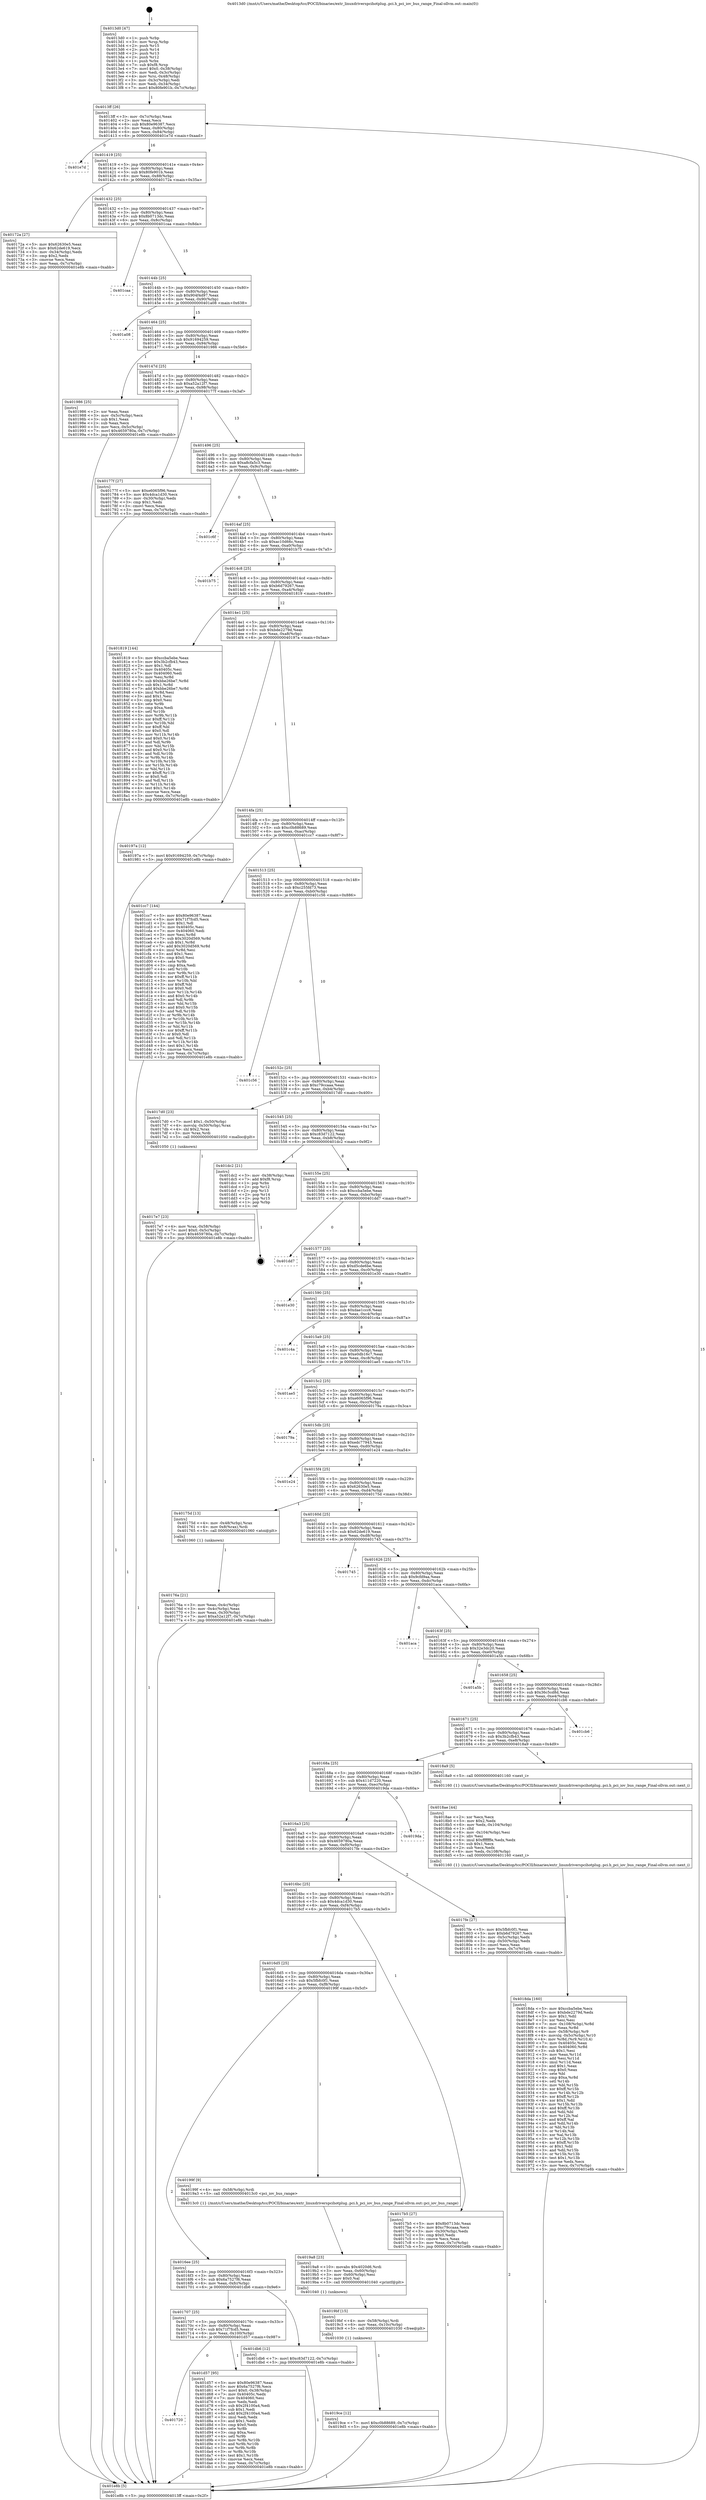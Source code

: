 digraph "0x4013d0" {
  label = "0x4013d0 (/mnt/c/Users/mathe/Desktop/tcc/POCII/binaries/extr_linuxdriverspcihotplug..pci.h_pci_iov_bus_range_Final-ollvm.out::main(0))"
  labelloc = "t"
  node[shape=record]

  Entry [label="",width=0.3,height=0.3,shape=circle,fillcolor=black,style=filled]
  "0x4013ff" [label="{
     0x4013ff [26]\l
     | [instrs]\l
     &nbsp;&nbsp;0x4013ff \<+3\>: mov -0x7c(%rbp),%eax\l
     &nbsp;&nbsp;0x401402 \<+2\>: mov %eax,%ecx\l
     &nbsp;&nbsp;0x401404 \<+6\>: sub $0x80e96387,%ecx\l
     &nbsp;&nbsp;0x40140a \<+3\>: mov %eax,-0x80(%rbp)\l
     &nbsp;&nbsp;0x40140d \<+6\>: mov %ecx,-0x84(%rbp)\l
     &nbsp;&nbsp;0x401413 \<+6\>: je 0000000000401e7d \<main+0xaad\>\l
  }"]
  "0x401e7d" [label="{
     0x401e7d\l
  }", style=dashed]
  "0x401419" [label="{
     0x401419 [25]\l
     | [instrs]\l
     &nbsp;&nbsp;0x401419 \<+5\>: jmp 000000000040141e \<main+0x4e\>\l
     &nbsp;&nbsp;0x40141e \<+3\>: mov -0x80(%rbp),%eax\l
     &nbsp;&nbsp;0x401421 \<+5\>: sub $0x80fe901b,%eax\l
     &nbsp;&nbsp;0x401426 \<+6\>: mov %eax,-0x88(%rbp)\l
     &nbsp;&nbsp;0x40142c \<+6\>: je 000000000040172a \<main+0x35a\>\l
  }"]
  Exit [label="",width=0.3,height=0.3,shape=circle,fillcolor=black,style=filled,peripheries=2]
  "0x40172a" [label="{
     0x40172a [27]\l
     | [instrs]\l
     &nbsp;&nbsp;0x40172a \<+5\>: mov $0x62630e5,%eax\l
     &nbsp;&nbsp;0x40172f \<+5\>: mov $0x62de619,%ecx\l
     &nbsp;&nbsp;0x401734 \<+3\>: mov -0x34(%rbp),%edx\l
     &nbsp;&nbsp;0x401737 \<+3\>: cmp $0x2,%edx\l
     &nbsp;&nbsp;0x40173a \<+3\>: cmovne %ecx,%eax\l
     &nbsp;&nbsp;0x40173d \<+3\>: mov %eax,-0x7c(%rbp)\l
     &nbsp;&nbsp;0x401740 \<+5\>: jmp 0000000000401e8b \<main+0xabb\>\l
  }"]
  "0x401432" [label="{
     0x401432 [25]\l
     | [instrs]\l
     &nbsp;&nbsp;0x401432 \<+5\>: jmp 0000000000401437 \<main+0x67\>\l
     &nbsp;&nbsp;0x401437 \<+3\>: mov -0x80(%rbp),%eax\l
     &nbsp;&nbsp;0x40143a \<+5\>: sub $0x8b0713dc,%eax\l
     &nbsp;&nbsp;0x40143f \<+6\>: mov %eax,-0x8c(%rbp)\l
     &nbsp;&nbsp;0x401445 \<+6\>: je 0000000000401caa \<main+0x8da\>\l
  }"]
  "0x401e8b" [label="{
     0x401e8b [5]\l
     | [instrs]\l
     &nbsp;&nbsp;0x401e8b \<+5\>: jmp 00000000004013ff \<main+0x2f\>\l
  }"]
  "0x4013d0" [label="{
     0x4013d0 [47]\l
     | [instrs]\l
     &nbsp;&nbsp;0x4013d0 \<+1\>: push %rbp\l
     &nbsp;&nbsp;0x4013d1 \<+3\>: mov %rsp,%rbp\l
     &nbsp;&nbsp;0x4013d4 \<+2\>: push %r15\l
     &nbsp;&nbsp;0x4013d6 \<+2\>: push %r14\l
     &nbsp;&nbsp;0x4013d8 \<+2\>: push %r13\l
     &nbsp;&nbsp;0x4013da \<+2\>: push %r12\l
     &nbsp;&nbsp;0x4013dc \<+1\>: push %rbx\l
     &nbsp;&nbsp;0x4013dd \<+7\>: sub $0xf8,%rsp\l
     &nbsp;&nbsp;0x4013e4 \<+7\>: movl $0x0,-0x38(%rbp)\l
     &nbsp;&nbsp;0x4013eb \<+3\>: mov %edi,-0x3c(%rbp)\l
     &nbsp;&nbsp;0x4013ee \<+4\>: mov %rsi,-0x48(%rbp)\l
     &nbsp;&nbsp;0x4013f2 \<+3\>: mov -0x3c(%rbp),%edi\l
     &nbsp;&nbsp;0x4013f5 \<+3\>: mov %edi,-0x34(%rbp)\l
     &nbsp;&nbsp;0x4013f8 \<+7\>: movl $0x80fe901b,-0x7c(%rbp)\l
  }"]
  "0x401720" [label="{
     0x401720\l
  }", style=dashed]
  "0x401caa" [label="{
     0x401caa\l
  }", style=dashed]
  "0x40144b" [label="{
     0x40144b [25]\l
     | [instrs]\l
     &nbsp;&nbsp;0x40144b \<+5\>: jmp 0000000000401450 \<main+0x80\>\l
     &nbsp;&nbsp;0x401450 \<+3\>: mov -0x80(%rbp),%eax\l
     &nbsp;&nbsp;0x401453 \<+5\>: sub $0x904f4d97,%eax\l
     &nbsp;&nbsp;0x401458 \<+6\>: mov %eax,-0x90(%rbp)\l
     &nbsp;&nbsp;0x40145e \<+6\>: je 0000000000401a08 \<main+0x638\>\l
  }"]
  "0x401d57" [label="{
     0x401d57 [95]\l
     | [instrs]\l
     &nbsp;&nbsp;0x401d57 \<+5\>: mov $0x80e96387,%eax\l
     &nbsp;&nbsp;0x401d5c \<+5\>: mov $0x6a7527f6,%ecx\l
     &nbsp;&nbsp;0x401d61 \<+7\>: movl $0x0,-0x38(%rbp)\l
     &nbsp;&nbsp;0x401d68 \<+7\>: mov 0x40405c,%edx\l
     &nbsp;&nbsp;0x401d6f \<+7\>: mov 0x404060,%esi\l
     &nbsp;&nbsp;0x401d76 \<+2\>: mov %edx,%edi\l
     &nbsp;&nbsp;0x401d78 \<+6\>: sub $0x2f4100a4,%edi\l
     &nbsp;&nbsp;0x401d7e \<+3\>: sub $0x1,%edi\l
     &nbsp;&nbsp;0x401d81 \<+6\>: add $0x2f4100a4,%edi\l
     &nbsp;&nbsp;0x401d87 \<+3\>: imul %edi,%edx\l
     &nbsp;&nbsp;0x401d8a \<+3\>: and $0x1,%edx\l
     &nbsp;&nbsp;0x401d8d \<+3\>: cmp $0x0,%edx\l
     &nbsp;&nbsp;0x401d90 \<+4\>: sete %r8b\l
     &nbsp;&nbsp;0x401d94 \<+3\>: cmp $0xa,%esi\l
     &nbsp;&nbsp;0x401d97 \<+4\>: setl %r9b\l
     &nbsp;&nbsp;0x401d9b \<+3\>: mov %r8b,%r10b\l
     &nbsp;&nbsp;0x401d9e \<+3\>: and %r9b,%r10b\l
     &nbsp;&nbsp;0x401da1 \<+3\>: xor %r9b,%r8b\l
     &nbsp;&nbsp;0x401da4 \<+3\>: or %r8b,%r10b\l
     &nbsp;&nbsp;0x401da7 \<+4\>: test $0x1,%r10b\l
     &nbsp;&nbsp;0x401dab \<+3\>: cmovne %ecx,%eax\l
     &nbsp;&nbsp;0x401dae \<+3\>: mov %eax,-0x7c(%rbp)\l
     &nbsp;&nbsp;0x401db1 \<+5\>: jmp 0000000000401e8b \<main+0xabb\>\l
  }"]
  "0x401a08" [label="{
     0x401a08\l
  }", style=dashed]
  "0x401464" [label="{
     0x401464 [25]\l
     | [instrs]\l
     &nbsp;&nbsp;0x401464 \<+5\>: jmp 0000000000401469 \<main+0x99\>\l
     &nbsp;&nbsp;0x401469 \<+3\>: mov -0x80(%rbp),%eax\l
     &nbsp;&nbsp;0x40146c \<+5\>: sub $0x91694259,%eax\l
     &nbsp;&nbsp;0x401471 \<+6\>: mov %eax,-0x94(%rbp)\l
     &nbsp;&nbsp;0x401477 \<+6\>: je 0000000000401986 \<main+0x5b6\>\l
  }"]
  "0x401707" [label="{
     0x401707 [25]\l
     | [instrs]\l
     &nbsp;&nbsp;0x401707 \<+5\>: jmp 000000000040170c \<main+0x33c\>\l
     &nbsp;&nbsp;0x40170c \<+3\>: mov -0x80(%rbp),%eax\l
     &nbsp;&nbsp;0x40170f \<+5\>: sub $0x71f7fcd5,%eax\l
     &nbsp;&nbsp;0x401714 \<+6\>: mov %eax,-0x100(%rbp)\l
     &nbsp;&nbsp;0x40171a \<+6\>: je 0000000000401d57 \<main+0x987\>\l
  }"]
  "0x401986" [label="{
     0x401986 [25]\l
     | [instrs]\l
     &nbsp;&nbsp;0x401986 \<+2\>: xor %eax,%eax\l
     &nbsp;&nbsp;0x401988 \<+3\>: mov -0x5c(%rbp),%ecx\l
     &nbsp;&nbsp;0x40198b \<+3\>: sub $0x1,%eax\l
     &nbsp;&nbsp;0x40198e \<+2\>: sub %eax,%ecx\l
     &nbsp;&nbsp;0x401990 \<+3\>: mov %ecx,-0x5c(%rbp)\l
     &nbsp;&nbsp;0x401993 \<+7\>: movl $0x4659780a,-0x7c(%rbp)\l
     &nbsp;&nbsp;0x40199a \<+5\>: jmp 0000000000401e8b \<main+0xabb\>\l
  }"]
  "0x40147d" [label="{
     0x40147d [25]\l
     | [instrs]\l
     &nbsp;&nbsp;0x40147d \<+5\>: jmp 0000000000401482 \<main+0xb2\>\l
     &nbsp;&nbsp;0x401482 \<+3\>: mov -0x80(%rbp),%eax\l
     &nbsp;&nbsp;0x401485 \<+5\>: sub $0xa52a12f7,%eax\l
     &nbsp;&nbsp;0x40148a \<+6\>: mov %eax,-0x98(%rbp)\l
     &nbsp;&nbsp;0x401490 \<+6\>: je 000000000040177f \<main+0x3af\>\l
  }"]
  "0x401db6" [label="{
     0x401db6 [12]\l
     | [instrs]\l
     &nbsp;&nbsp;0x401db6 \<+7\>: movl $0xc83d7122,-0x7c(%rbp)\l
     &nbsp;&nbsp;0x401dbd \<+5\>: jmp 0000000000401e8b \<main+0xabb\>\l
  }"]
  "0x40177f" [label="{
     0x40177f [27]\l
     | [instrs]\l
     &nbsp;&nbsp;0x40177f \<+5\>: mov $0xe6065f96,%eax\l
     &nbsp;&nbsp;0x401784 \<+5\>: mov $0x4dca1d30,%ecx\l
     &nbsp;&nbsp;0x401789 \<+3\>: mov -0x30(%rbp),%edx\l
     &nbsp;&nbsp;0x40178c \<+3\>: cmp $0x1,%edx\l
     &nbsp;&nbsp;0x40178f \<+3\>: cmovl %ecx,%eax\l
     &nbsp;&nbsp;0x401792 \<+3\>: mov %eax,-0x7c(%rbp)\l
     &nbsp;&nbsp;0x401795 \<+5\>: jmp 0000000000401e8b \<main+0xabb\>\l
  }"]
  "0x401496" [label="{
     0x401496 [25]\l
     | [instrs]\l
     &nbsp;&nbsp;0x401496 \<+5\>: jmp 000000000040149b \<main+0xcb\>\l
     &nbsp;&nbsp;0x40149b \<+3\>: mov -0x80(%rbp),%eax\l
     &nbsp;&nbsp;0x40149e \<+5\>: sub $0xa8cfa5c3,%eax\l
     &nbsp;&nbsp;0x4014a3 \<+6\>: mov %eax,-0x9c(%rbp)\l
     &nbsp;&nbsp;0x4014a9 \<+6\>: je 0000000000401c6f \<main+0x89f\>\l
  }"]
  "0x4019ce" [label="{
     0x4019ce [12]\l
     | [instrs]\l
     &nbsp;&nbsp;0x4019ce \<+7\>: movl $0xc0b88689,-0x7c(%rbp)\l
     &nbsp;&nbsp;0x4019d5 \<+5\>: jmp 0000000000401e8b \<main+0xabb\>\l
  }"]
  "0x401c6f" [label="{
     0x401c6f\l
  }", style=dashed]
  "0x4014af" [label="{
     0x4014af [25]\l
     | [instrs]\l
     &nbsp;&nbsp;0x4014af \<+5\>: jmp 00000000004014b4 \<main+0xe4\>\l
     &nbsp;&nbsp;0x4014b4 \<+3\>: mov -0x80(%rbp),%eax\l
     &nbsp;&nbsp;0x4014b7 \<+5\>: sub $0xac10d66c,%eax\l
     &nbsp;&nbsp;0x4014bc \<+6\>: mov %eax,-0xa0(%rbp)\l
     &nbsp;&nbsp;0x4014c2 \<+6\>: je 0000000000401b75 \<main+0x7a5\>\l
  }"]
  "0x4019bf" [label="{
     0x4019bf [15]\l
     | [instrs]\l
     &nbsp;&nbsp;0x4019bf \<+4\>: mov -0x58(%rbp),%rdi\l
     &nbsp;&nbsp;0x4019c3 \<+6\>: mov %eax,-0x10c(%rbp)\l
     &nbsp;&nbsp;0x4019c9 \<+5\>: call 0000000000401030 \<free@plt\>\l
     | [calls]\l
     &nbsp;&nbsp;0x401030 \{1\} (unknown)\l
  }"]
  "0x401b75" [label="{
     0x401b75\l
  }", style=dashed]
  "0x4014c8" [label="{
     0x4014c8 [25]\l
     | [instrs]\l
     &nbsp;&nbsp;0x4014c8 \<+5\>: jmp 00000000004014cd \<main+0xfd\>\l
     &nbsp;&nbsp;0x4014cd \<+3\>: mov -0x80(%rbp),%eax\l
     &nbsp;&nbsp;0x4014d0 \<+5\>: sub $0xb6d79267,%eax\l
     &nbsp;&nbsp;0x4014d5 \<+6\>: mov %eax,-0xa4(%rbp)\l
     &nbsp;&nbsp;0x4014db \<+6\>: je 0000000000401819 \<main+0x449\>\l
  }"]
  "0x4019a8" [label="{
     0x4019a8 [23]\l
     | [instrs]\l
     &nbsp;&nbsp;0x4019a8 \<+10\>: movabs $0x4020d6,%rdi\l
     &nbsp;&nbsp;0x4019b2 \<+3\>: mov %eax,-0x60(%rbp)\l
     &nbsp;&nbsp;0x4019b5 \<+3\>: mov -0x60(%rbp),%esi\l
     &nbsp;&nbsp;0x4019b8 \<+2\>: mov $0x0,%al\l
     &nbsp;&nbsp;0x4019ba \<+5\>: call 0000000000401040 \<printf@plt\>\l
     | [calls]\l
     &nbsp;&nbsp;0x401040 \{1\} (unknown)\l
  }"]
  "0x401819" [label="{
     0x401819 [144]\l
     | [instrs]\l
     &nbsp;&nbsp;0x401819 \<+5\>: mov $0xccba5ebe,%eax\l
     &nbsp;&nbsp;0x40181e \<+5\>: mov $0x3b2cfb43,%ecx\l
     &nbsp;&nbsp;0x401823 \<+2\>: mov $0x1,%dl\l
     &nbsp;&nbsp;0x401825 \<+7\>: mov 0x40405c,%esi\l
     &nbsp;&nbsp;0x40182c \<+7\>: mov 0x404060,%edi\l
     &nbsp;&nbsp;0x401833 \<+3\>: mov %esi,%r8d\l
     &nbsp;&nbsp;0x401836 \<+7\>: sub $0xbbe26be7,%r8d\l
     &nbsp;&nbsp;0x40183d \<+4\>: sub $0x1,%r8d\l
     &nbsp;&nbsp;0x401841 \<+7\>: add $0xbbe26be7,%r8d\l
     &nbsp;&nbsp;0x401848 \<+4\>: imul %r8d,%esi\l
     &nbsp;&nbsp;0x40184c \<+3\>: and $0x1,%esi\l
     &nbsp;&nbsp;0x40184f \<+3\>: cmp $0x0,%esi\l
     &nbsp;&nbsp;0x401852 \<+4\>: sete %r9b\l
     &nbsp;&nbsp;0x401856 \<+3\>: cmp $0xa,%edi\l
     &nbsp;&nbsp;0x401859 \<+4\>: setl %r10b\l
     &nbsp;&nbsp;0x40185d \<+3\>: mov %r9b,%r11b\l
     &nbsp;&nbsp;0x401860 \<+4\>: xor $0xff,%r11b\l
     &nbsp;&nbsp;0x401864 \<+3\>: mov %r10b,%bl\l
     &nbsp;&nbsp;0x401867 \<+3\>: xor $0xff,%bl\l
     &nbsp;&nbsp;0x40186a \<+3\>: xor $0x0,%dl\l
     &nbsp;&nbsp;0x40186d \<+3\>: mov %r11b,%r14b\l
     &nbsp;&nbsp;0x401870 \<+4\>: and $0x0,%r14b\l
     &nbsp;&nbsp;0x401874 \<+3\>: and %dl,%r9b\l
     &nbsp;&nbsp;0x401877 \<+3\>: mov %bl,%r15b\l
     &nbsp;&nbsp;0x40187a \<+4\>: and $0x0,%r15b\l
     &nbsp;&nbsp;0x40187e \<+3\>: and %dl,%r10b\l
     &nbsp;&nbsp;0x401881 \<+3\>: or %r9b,%r14b\l
     &nbsp;&nbsp;0x401884 \<+3\>: or %r10b,%r15b\l
     &nbsp;&nbsp;0x401887 \<+3\>: xor %r15b,%r14b\l
     &nbsp;&nbsp;0x40188a \<+3\>: or %bl,%r11b\l
     &nbsp;&nbsp;0x40188d \<+4\>: xor $0xff,%r11b\l
     &nbsp;&nbsp;0x401891 \<+3\>: or $0x0,%dl\l
     &nbsp;&nbsp;0x401894 \<+3\>: and %dl,%r11b\l
     &nbsp;&nbsp;0x401897 \<+3\>: or %r11b,%r14b\l
     &nbsp;&nbsp;0x40189a \<+4\>: test $0x1,%r14b\l
     &nbsp;&nbsp;0x40189e \<+3\>: cmovne %ecx,%eax\l
     &nbsp;&nbsp;0x4018a1 \<+3\>: mov %eax,-0x7c(%rbp)\l
     &nbsp;&nbsp;0x4018a4 \<+5\>: jmp 0000000000401e8b \<main+0xabb\>\l
  }"]
  "0x4014e1" [label="{
     0x4014e1 [25]\l
     | [instrs]\l
     &nbsp;&nbsp;0x4014e1 \<+5\>: jmp 00000000004014e6 \<main+0x116\>\l
     &nbsp;&nbsp;0x4014e6 \<+3\>: mov -0x80(%rbp),%eax\l
     &nbsp;&nbsp;0x4014e9 \<+5\>: sub $0xbde2279d,%eax\l
     &nbsp;&nbsp;0x4014ee \<+6\>: mov %eax,-0xa8(%rbp)\l
     &nbsp;&nbsp;0x4014f4 \<+6\>: je 000000000040197a \<main+0x5aa\>\l
  }"]
  "0x4016ee" [label="{
     0x4016ee [25]\l
     | [instrs]\l
     &nbsp;&nbsp;0x4016ee \<+5\>: jmp 00000000004016f3 \<main+0x323\>\l
     &nbsp;&nbsp;0x4016f3 \<+3\>: mov -0x80(%rbp),%eax\l
     &nbsp;&nbsp;0x4016f6 \<+5\>: sub $0x6a7527f6,%eax\l
     &nbsp;&nbsp;0x4016fb \<+6\>: mov %eax,-0xfc(%rbp)\l
     &nbsp;&nbsp;0x401701 \<+6\>: je 0000000000401db6 \<main+0x9e6\>\l
  }"]
  "0x40197a" [label="{
     0x40197a [12]\l
     | [instrs]\l
     &nbsp;&nbsp;0x40197a \<+7\>: movl $0x91694259,-0x7c(%rbp)\l
     &nbsp;&nbsp;0x401981 \<+5\>: jmp 0000000000401e8b \<main+0xabb\>\l
  }"]
  "0x4014fa" [label="{
     0x4014fa [25]\l
     | [instrs]\l
     &nbsp;&nbsp;0x4014fa \<+5\>: jmp 00000000004014ff \<main+0x12f\>\l
     &nbsp;&nbsp;0x4014ff \<+3\>: mov -0x80(%rbp),%eax\l
     &nbsp;&nbsp;0x401502 \<+5\>: sub $0xc0b88689,%eax\l
     &nbsp;&nbsp;0x401507 \<+6\>: mov %eax,-0xac(%rbp)\l
     &nbsp;&nbsp;0x40150d \<+6\>: je 0000000000401cc7 \<main+0x8f7\>\l
  }"]
  "0x40199f" [label="{
     0x40199f [9]\l
     | [instrs]\l
     &nbsp;&nbsp;0x40199f \<+4\>: mov -0x58(%rbp),%rdi\l
     &nbsp;&nbsp;0x4019a3 \<+5\>: call 00000000004013c0 \<pci_iov_bus_range\>\l
     | [calls]\l
     &nbsp;&nbsp;0x4013c0 \{1\} (/mnt/c/Users/mathe/Desktop/tcc/POCII/binaries/extr_linuxdriverspcihotplug..pci.h_pci_iov_bus_range_Final-ollvm.out::pci_iov_bus_range)\l
  }"]
  "0x401cc7" [label="{
     0x401cc7 [144]\l
     | [instrs]\l
     &nbsp;&nbsp;0x401cc7 \<+5\>: mov $0x80e96387,%eax\l
     &nbsp;&nbsp;0x401ccc \<+5\>: mov $0x71f7fcd5,%ecx\l
     &nbsp;&nbsp;0x401cd1 \<+2\>: mov $0x1,%dl\l
     &nbsp;&nbsp;0x401cd3 \<+7\>: mov 0x40405c,%esi\l
     &nbsp;&nbsp;0x401cda \<+7\>: mov 0x404060,%edi\l
     &nbsp;&nbsp;0x401ce1 \<+3\>: mov %esi,%r8d\l
     &nbsp;&nbsp;0x401ce4 \<+7\>: sub $0x3020d569,%r8d\l
     &nbsp;&nbsp;0x401ceb \<+4\>: sub $0x1,%r8d\l
     &nbsp;&nbsp;0x401cef \<+7\>: add $0x3020d569,%r8d\l
     &nbsp;&nbsp;0x401cf6 \<+4\>: imul %r8d,%esi\l
     &nbsp;&nbsp;0x401cfa \<+3\>: and $0x1,%esi\l
     &nbsp;&nbsp;0x401cfd \<+3\>: cmp $0x0,%esi\l
     &nbsp;&nbsp;0x401d00 \<+4\>: sete %r9b\l
     &nbsp;&nbsp;0x401d04 \<+3\>: cmp $0xa,%edi\l
     &nbsp;&nbsp;0x401d07 \<+4\>: setl %r10b\l
     &nbsp;&nbsp;0x401d0b \<+3\>: mov %r9b,%r11b\l
     &nbsp;&nbsp;0x401d0e \<+4\>: xor $0xff,%r11b\l
     &nbsp;&nbsp;0x401d12 \<+3\>: mov %r10b,%bl\l
     &nbsp;&nbsp;0x401d15 \<+3\>: xor $0xff,%bl\l
     &nbsp;&nbsp;0x401d18 \<+3\>: xor $0x0,%dl\l
     &nbsp;&nbsp;0x401d1b \<+3\>: mov %r11b,%r14b\l
     &nbsp;&nbsp;0x401d1e \<+4\>: and $0x0,%r14b\l
     &nbsp;&nbsp;0x401d22 \<+3\>: and %dl,%r9b\l
     &nbsp;&nbsp;0x401d25 \<+3\>: mov %bl,%r15b\l
     &nbsp;&nbsp;0x401d28 \<+4\>: and $0x0,%r15b\l
     &nbsp;&nbsp;0x401d2c \<+3\>: and %dl,%r10b\l
     &nbsp;&nbsp;0x401d2f \<+3\>: or %r9b,%r14b\l
     &nbsp;&nbsp;0x401d32 \<+3\>: or %r10b,%r15b\l
     &nbsp;&nbsp;0x401d35 \<+3\>: xor %r15b,%r14b\l
     &nbsp;&nbsp;0x401d38 \<+3\>: or %bl,%r11b\l
     &nbsp;&nbsp;0x401d3b \<+4\>: xor $0xff,%r11b\l
     &nbsp;&nbsp;0x401d3f \<+3\>: or $0x0,%dl\l
     &nbsp;&nbsp;0x401d42 \<+3\>: and %dl,%r11b\l
     &nbsp;&nbsp;0x401d45 \<+3\>: or %r11b,%r14b\l
     &nbsp;&nbsp;0x401d48 \<+4\>: test $0x1,%r14b\l
     &nbsp;&nbsp;0x401d4c \<+3\>: cmovne %ecx,%eax\l
     &nbsp;&nbsp;0x401d4f \<+3\>: mov %eax,-0x7c(%rbp)\l
     &nbsp;&nbsp;0x401d52 \<+5\>: jmp 0000000000401e8b \<main+0xabb\>\l
  }"]
  "0x401513" [label="{
     0x401513 [25]\l
     | [instrs]\l
     &nbsp;&nbsp;0x401513 \<+5\>: jmp 0000000000401518 \<main+0x148\>\l
     &nbsp;&nbsp;0x401518 \<+3\>: mov -0x80(%rbp),%eax\l
     &nbsp;&nbsp;0x40151b \<+5\>: sub $0xc255fd73,%eax\l
     &nbsp;&nbsp;0x401520 \<+6\>: mov %eax,-0xb0(%rbp)\l
     &nbsp;&nbsp;0x401526 \<+6\>: je 0000000000401c56 \<main+0x886\>\l
  }"]
  "0x4018da" [label="{
     0x4018da [160]\l
     | [instrs]\l
     &nbsp;&nbsp;0x4018da \<+5\>: mov $0xccba5ebe,%ecx\l
     &nbsp;&nbsp;0x4018df \<+5\>: mov $0xbde2279d,%edx\l
     &nbsp;&nbsp;0x4018e4 \<+3\>: mov $0x1,%dil\l
     &nbsp;&nbsp;0x4018e7 \<+2\>: xor %esi,%esi\l
     &nbsp;&nbsp;0x4018e9 \<+7\>: mov -0x108(%rbp),%r8d\l
     &nbsp;&nbsp;0x4018f0 \<+4\>: imul %eax,%r8d\l
     &nbsp;&nbsp;0x4018f4 \<+4\>: mov -0x58(%rbp),%r9\l
     &nbsp;&nbsp;0x4018f8 \<+4\>: movslq -0x5c(%rbp),%r10\l
     &nbsp;&nbsp;0x4018fc \<+4\>: mov %r8d,(%r9,%r10,4)\l
     &nbsp;&nbsp;0x401900 \<+7\>: mov 0x40405c,%eax\l
     &nbsp;&nbsp;0x401907 \<+8\>: mov 0x404060,%r8d\l
     &nbsp;&nbsp;0x40190f \<+3\>: sub $0x1,%esi\l
     &nbsp;&nbsp;0x401912 \<+3\>: mov %eax,%r11d\l
     &nbsp;&nbsp;0x401915 \<+3\>: add %esi,%r11d\l
     &nbsp;&nbsp;0x401918 \<+4\>: imul %r11d,%eax\l
     &nbsp;&nbsp;0x40191c \<+3\>: and $0x1,%eax\l
     &nbsp;&nbsp;0x40191f \<+3\>: cmp $0x0,%eax\l
     &nbsp;&nbsp;0x401922 \<+3\>: sete %bl\l
     &nbsp;&nbsp;0x401925 \<+4\>: cmp $0xa,%r8d\l
     &nbsp;&nbsp;0x401929 \<+4\>: setl %r14b\l
     &nbsp;&nbsp;0x40192d \<+3\>: mov %bl,%r15b\l
     &nbsp;&nbsp;0x401930 \<+4\>: xor $0xff,%r15b\l
     &nbsp;&nbsp;0x401934 \<+3\>: mov %r14b,%r12b\l
     &nbsp;&nbsp;0x401937 \<+4\>: xor $0xff,%r12b\l
     &nbsp;&nbsp;0x40193b \<+4\>: xor $0x1,%dil\l
     &nbsp;&nbsp;0x40193f \<+3\>: mov %r15b,%r13b\l
     &nbsp;&nbsp;0x401942 \<+4\>: and $0xff,%r13b\l
     &nbsp;&nbsp;0x401946 \<+3\>: and %dil,%bl\l
     &nbsp;&nbsp;0x401949 \<+3\>: mov %r12b,%al\l
     &nbsp;&nbsp;0x40194c \<+2\>: and $0xff,%al\l
     &nbsp;&nbsp;0x40194e \<+3\>: and %dil,%r14b\l
     &nbsp;&nbsp;0x401951 \<+3\>: or %bl,%r13b\l
     &nbsp;&nbsp;0x401954 \<+3\>: or %r14b,%al\l
     &nbsp;&nbsp;0x401957 \<+3\>: xor %al,%r13b\l
     &nbsp;&nbsp;0x40195a \<+3\>: or %r12b,%r15b\l
     &nbsp;&nbsp;0x40195d \<+4\>: xor $0xff,%r15b\l
     &nbsp;&nbsp;0x401961 \<+4\>: or $0x1,%dil\l
     &nbsp;&nbsp;0x401965 \<+3\>: and %dil,%r15b\l
     &nbsp;&nbsp;0x401968 \<+3\>: or %r15b,%r13b\l
     &nbsp;&nbsp;0x40196b \<+4\>: test $0x1,%r13b\l
     &nbsp;&nbsp;0x40196f \<+3\>: cmovne %edx,%ecx\l
     &nbsp;&nbsp;0x401972 \<+3\>: mov %ecx,-0x7c(%rbp)\l
     &nbsp;&nbsp;0x401975 \<+5\>: jmp 0000000000401e8b \<main+0xabb\>\l
  }"]
  "0x401c56" [label="{
     0x401c56\l
  }", style=dashed]
  "0x40152c" [label="{
     0x40152c [25]\l
     | [instrs]\l
     &nbsp;&nbsp;0x40152c \<+5\>: jmp 0000000000401531 \<main+0x161\>\l
     &nbsp;&nbsp;0x401531 \<+3\>: mov -0x80(%rbp),%eax\l
     &nbsp;&nbsp;0x401534 \<+5\>: sub $0xc79ccaaa,%eax\l
     &nbsp;&nbsp;0x401539 \<+6\>: mov %eax,-0xb4(%rbp)\l
     &nbsp;&nbsp;0x40153f \<+6\>: je 00000000004017d0 \<main+0x400\>\l
  }"]
  "0x4018ae" [label="{
     0x4018ae [44]\l
     | [instrs]\l
     &nbsp;&nbsp;0x4018ae \<+2\>: xor %ecx,%ecx\l
     &nbsp;&nbsp;0x4018b0 \<+5\>: mov $0x2,%edx\l
     &nbsp;&nbsp;0x4018b5 \<+6\>: mov %edx,-0x104(%rbp)\l
     &nbsp;&nbsp;0x4018bb \<+1\>: cltd\l
     &nbsp;&nbsp;0x4018bc \<+6\>: mov -0x104(%rbp),%esi\l
     &nbsp;&nbsp;0x4018c2 \<+2\>: idiv %esi\l
     &nbsp;&nbsp;0x4018c4 \<+6\>: imul $0xfffffffe,%edx,%edx\l
     &nbsp;&nbsp;0x4018ca \<+3\>: sub $0x1,%ecx\l
     &nbsp;&nbsp;0x4018cd \<+2\>: sub %ecx,%edx\l
     &nbsp;&nbsp;0x4018cf \<+6\>: mov %edx,-0x108(%rbp)\l
     &nbsp;&nbsp;0x4018d5 \<+5\>: call 0000000000401160 \<next_i\>\l
     | [calls]\l
     &nbsp;&nbsp;0x401160 \{1\} (/mnt/c/Users/mathe/Desktop/tcc/POCII/binaries/extr_linuxdriverspcihotplug..pci.h_pci_iov_bus_range_Final-ollvm.out::next_i)\l
  }"]
  "0x4017d0" [label="{
     0x4017d0 [23]\l
     | [instrs]\l
     &nbsp;&nbsp;0x4017d0 \<+7\>: movl $0x1,-0x50(%rbp)\l
     &nbsp;&nbsp;0x4017d7 \<+4\>: movslq -0x50(%rbp),%rax\l
     &nbsp;&nbsp;0x4017db \<+4\>: shl $0x2,%rax\l
     &nbsp;&nbsp;0x4017df \<+3\>: mov %rax,%rdi\l
     &nbsp;&nbsp;0x4017e2 \<+5\>: call 0000000000401050 \<malloc@plt\>\l
     | [calls]\l
     &nbsp;&nbsp;0x401050 \{1\} (unknown)\l
  }"]
  "0x401545" [label="{
     0x401545 [25]\l
     | [instrs]\l
     &nbsp;&nbsp;0x401545 \<+5\>: jmp 000000000040154a \<main+0x17a\>\l
     &nbsp;&nbsp;0x40154a \<+3\>: mov -0x80(%rbp),%eax\l
     &nbsp;&nbsp;0x40154d \<+5\>: sub $0xc83d7122,%eax\l
     &nbsp;&nbsp;0x401552 \<+6\>: mov %eax,-0xb8(%rbp)\l
     &nbsp;&nbsp;0x401558 \<+6\>: je 0000000000401dc2 \<main+0x9f2\>\l
  }"]
  "0x4017e7" [label="{
     0x4017e7 [23]\l
     | [instrs]\l
     &nbsp;&nbsp;0x4017e7 \<+4\>: mov %rax,-0x58(%rbp)\l
     &nbsp;&nbsp;0x4017eb \<+7\>: movl $0x0,-0x5c(%rbp)\l
     &nbsp;&nbsp;0x4017f2 \<+7\>: movl $0x4659780a,-0x7c(%rbp)\l
     &nbsp;&nbsp;0x4017f9 \<+5\>: jmp 0000000000401e8b \<main+0xabb\>\l
  }"]
  "0x401dc2" [label="{
     0x401dc2 [21]\l
     | [instrs]\l
     &nbsp;&nbsp;0x401dc2 \<+3\>: mov -0x38(%rbp),%eax\l
     &nbsp;&nbsp;0x401dc5 \<+7\>: add $0xf8,%rsp\l
     &nbsp;&nbsp;0x401dcc \<+1\>: pop %rbx\l
     &nbsp;&nbsp;0x401dcd \<+2\>: pop %r12\l
     &nbsp;&nbsp;0x401dcf \<+2\>: pop %r13\l
     &nbsp;&nbsp;0x401dd1 \<+2\>: pop %r14\l
     &nbsp;&nbsp;0x401dd3 \<+2\>: pop %r15\l
     &nbsp;&nbsp;0x401dd5 \<+1\>: pop %rbp\l
     &nbsp;&nbsp;0x401dd6 \<+1\>: ret\l
  }"]
  "0x40155e" [label="{
     0x40155e [25]\l
     | [instrs]\l
     &nbsp;&nbsp;0x40155e \<+5\>: jmp 0000000000401563 \<main+0x193\>\l
     &nbsp;&nbsp;0x401563 \<+3\>: mov -0x80(%rbp),%eax\l
     &nbsp;&nbsp;0x401566 \<+5\>: sub $0xccba5ebe,%eax\l
     &nbsp;&nbsp;0x40156b \<+6\>: mov %eax,-0xbc(%rbp)\l
     &nbsp;&nbsp;0x401571 \<+6\>: je 0000000000401dd7 \<main+0xa07\>\l
  }"]
  "0x4016d5" [label="{
     0x4016d5 [25]\l
     | [instrs]\l
     &nbsp;&nbsp;0x4016d5 \<+5\>: jmp 00000000004016da \<main+0x30a\>\l
     &nbsp;&nbsp;0x4016da \<+3\>: mov -0x80(%rbp),%eax\l
     &nbsp;&nbsp;0x4016dd \<+5\>: sub $0x5fbfc0f1,%eax\l
     &nbsp;&nbsp;0x4016e2 \<+6\>: mov %eax,-0xf8(%rbp)\l
     &nbsp;&nbsp;0x4016e8 \<+6\>: je 000000000040199f \<main+0x5cf\>\l
  }"]
  "0x401dd7" [label="{
     0x401dd7\l
  }", style=dashed]
  "0x401577" [label="{
     0x401577 [25]\l
     | [instrs]\l
     &nbsp;&nbsp;0x401577 \<+5\>: jmp 000000000040157c \<main+0x1ac\>\l
     &nbsp;&nbsp;0x40157c \<+3\>: mov -0x80(%rbp),%eax\l
     &nbsp;&nbsp;0x40157f \<+5\>: sub $0xd5cde6be,%eax\l
     &nbsp;&nbsp;0x401584 \<+6\>: mov %eax,-0xc0(%rbp)\l
     &nbsp;&nbsp;0x40158a \<+6\>: je 0000000000401e30 \<main+0xa60\>\l
  }"]
  "0x4017b5" [label="{
     0x4017b5 [27]\l
     | [instrs]\l
     &nbsp;&nbsp;0x4017b5 \<+5\>: mov $0x8b0713dc,%eax\l
     &nbsp;&nbsp;0x4017ba \<+5\>: mov $0xc79ccaaa,%ecx\l
     &nbsp;&nbsp;0x4017bf \<+3\>: mov -0x30(%rbp),%edx\l
     &nbsp;&nbsp;0x4017c2 \<+3\>: cmp $0x0,%edx\l
     &nbsp;&nbsp;0x4017c5 \<+3\>: cmove %ecx,%eax\l
     &nbsp;&nbsp;0x4017c8 \<+3\>: mov %eax,-0x7c(%rbp)\l
     &nbsp;&nbsp;0x4017cb \<+5\>: jmp 0000000000401e8b \<main+0xabb\>\l
  }"]
  "0x401e30" [label="{
     0x401e30\l
  }", style=dashed]
  "0x401590" [label="{
     0x401590 [25]\l
     | [instrs]\l
     &nbsp;&nbsp;0x401590 \<+5\>: jmp 0000000000401595 \<main+0x1c5\>\l
     &nbsp;&nbsp;0x401595 \<+3\>: mov -0x80(%rbp),%eax\l
     &nbsp;&nbsp;0x401598 \<+5\>: sub $0xdae1ccc6,%eax\l
     &nbsp;&nbsp;0x40159d \<+6\>: mov %eax,-0xc4(%rbp)\l
     &nbsp;&nbsp;0x4015a3 \<+6\>: je 0000000000401c4a \<main+0x87a\>\l
  }"]
  "0x4016bc" [label="{
     0x4016bc [25]\l
     | [instrs]\l
     &nbsp;&nbsp;0x4016bc \<+5\>: jmp 00000000004016c1 \<main+0x2f1\>\l
     &nbsp;&nbsp;0x4016c1 \<+3\>: mov -0x80(%rbp),%eax\l
     &nbsp;&nbsp;0x4016c4 \<+5\>: sub $0x4dca1d30,%eax\l
     &nbsp;&nbsp;0x4016c9 \<+6\>: mov %eax,-0xf4(%rbp)\l
     &nbsp;&nbsp;0x4016cf \<+6\>: je 00000000004017b5 \<main+0x3e5\>\l
  }"]
  "0x401c4a" [label="{
     0x401c4a\l
  }", style=dashed]
  "0x4015a9" [label="{
     0x4015a9 [25]\l
     | [instrs]\l
     &nbsp;&nbsp;0x4015a9 \<+5\>: jmp 00000000004015ae \<main+0x1de\>\l
     &nbsp;&nbsp;0x4015ae \<+3\>: mov -0x80(%rbp),%eax\l
     &nbsp;&nbsp;0x4015b1 \<+5\>: sub $0xe0db16c7,%eax\l
     &nbsp;&nbsp;0x4015b6 \<+6\>: mov %eax,-0xc8(%rbp)\l
     &nbsp;&nbsp;0x4015bc \<+6\>: je 0000000000401ae5 \<main+0x715\>\l
  }"]
  "0x4017fe" [label="{
     0x4017fe [27]\l
     | [instrs]\l
     &nbsp;&nbsp;0x4017fe \<+5\>: mov $0x5fbfc0f1,%eax\l
     &nbsp;&nbsp;0x401803 \<+5\>: mov $0xb6d79267,%ecx\l
     &nbsp;&nbsp;0x401808 \<+3\>: mov -0x5c(%rbp),%edx\l
     &nbsp;&nbsp;0x40180b \<+3\>: cmp -0x50(%rbp),%edx\l
     &nbsp;&nbsp;0x40180e \<+3\>: cmovl %ecx,%eax\l
     &nbsp;&nbsp;0x401811 \<+3\>: mov %eax,-0x7c(%rbp)\l
     &nbsp;&nbsp;0x401814 \<+5\>: jmp 0000000000401e8b \<main+0xabb\>\l
  }"]
  "0x401ae5" [label="{
     0x401ae5\l
  }", style=dashed]
  "0x4015c2" [label="{
     0x4015c2 [25]\l
     | [instrs]\l
     &nbsp;&nbsp;0x4015c2 \<+5\>: jmp 00000000004015c7 \<main+0x1f7\>\l
     &nbsp;&nbsp;0x4015c7 \<+3\>: mov -0x80(%rbp),%eax\l
     &nbsp;&nbsp;0x4015ca \<+5\>: sub $0xe6065f96,%eax\l
     &nbsp;&nbsp;0x4015cf \<+6\>: mov %eax,-0xcc(%rbp)\l
     &nbsp;&nbsp;0x4015d5 \<+6\>: je 000000000040179a \<main+0x3ca\>\l
  }"]
  "0x4016a3" [label="{
     0x4016a3 [25]\l
     | [instrs]\l
     &nbsp;&nbsp;0x4016a3 \<+5\>: jmp 00000000004016a8 \<main+0x2d8\>\l
     &nbsp;&nbsp;0x4016a8 \<+3\>: mov -0x80(%rbp),%eax\l
     &nbsp;&nbsp;0x4016ab \<+5\>: sub $0x4659780a,%eax\l
     &nbsp;&nbsp;0x4016b0 \<+6\>: mov %eax,-0xf0(%rbp)\l
     &nbsp;&nbsp;0x4016b6 \<+6\>: je 00000000004017fe \<main+0x42e\>\l
  }"]
  "0x40179a" [label="{
     0x40179a\l
  }", style=dashed]
  "0x4015db" [label="{
     0x4015db [25]\l
     | [instrs]\l
     &nbsp;&nbsp;0x4015db \<+5\>: jmp 00000000004015e0 \<main+0x210\>\l
     &nbsp;&nbsp;0x4015e0 \<+3\>: mov -0x80(%rbp),%eax\l
     &nbsp;&nbsp;0x4015e3 \<+5\>: sub $0xedc77943,%eax\l
     &nbsp;&nbsp;0x4015e8 \<+6\>: mov %eax,-0xd0(%rbp)\l
     &nbsp;&nbsp;0x4015ee \<+6\>: je 0000000000401e24 \<main+0xa54\>\l
  }"]
  "0x4019da" [label="{
     0x4019da\l
  }", style=dashed]
  "0x401e24" [label="{
     0x401e24\l
  }", style=dashed]
  "0x4015f4" [label="{
     0x4015f4 [25]\l
     | [instrs]\l
     &nbsp;&nbsp;0x4015f4 \<+5\>: jmp 00000000004015f9 \<main+0x229\>\l
     &nbsp;&nbsp;0x4015f9 \<+3\>: mov -0x80(%rbp),%eax\l
     &nbsp;&nbsp;0x4015fc \<+5\>: sub $0x62630e5,%eax\l
     &nbsp;&nbsp;0x401601 \<+6\>: mov %eax,-0xd4(%rbp)\l
     &nbsp;&nbsp;0x401607 \<+6\>: je 000000000040175d \<main+0x38d\>\l
  }"]
  "0x40168a" [label="{
     0x40168a [25]\l
     | [instrs]\l
     &nbsp;&nbsp;0x40168a \<+5\>: jmp 000000000040168f \<main+0x2bf\>\l
     &nbsp;&nbsp;0x40168f \<+3\>: mov -0x80(%rbp),%eax\l
     &nbsp;&nbsp;0x401692 \<+5\>: sub $0x411d7220,%eax\l
     &nbsp;&nbsp;0x401697 \<+6\>: mov %eax,-0xec(%rbp)\l
     &nbsp;&nbsp;0x40169d \<+6\>: je 00000000004019da \<main+0x60a\>\l
  }"]
  "0x40175d" [label="{
     0x40175d [13]\l
     | [instrs]\l
     &nbsp;&nbsp;0x40175d \<+4\>: mov -0x48(%rbp),%rax\l
     &nbsp;&nbsp;0x401761 \<+4\>: mov 0x8(%rax),%rdi\l
     &nbsp;&nbsp;0x401765 \<+5\>: call 0000000000401060 \<atoi@plt\>\l
     | [calls]\l
     &nbsp;&nbsp;0x401060 \{1\} (unknown)\l
  }"]
  "0x40160d" [label="{
     0x40160d [25]\l
     | [instrs]\l
     &nbsp;&nbsp;0x40160d \<+5\>: jmp 0000000000401612 \<main+0x242\>\l
     &nbsp;&nbsp;0x401612 \<+3\>: mov -0x80(%rbp),%eax\l
     &nbsp;&nbsp;0x401615 \<+5\>: sub $0x62de619,%eax\l
     &nbsp;&nbsp;0x40161a \<+6\>: mov %eax,-0xd8(%rbp)\l
     &nbsp;&nbsp;0x401620 \<+6\>: je 0000000000401745 \<main+0x375\>\l
  }"]
  "0x40176a" [label="{
     0x40176a [21]\l
     | [instrs]\l
     &nbsp;&nbsp;0x40176a \<+3\>: mov %eax,-0x4c(%rbp)\l
     &nbsp;&nbsp;0x40176d \<+3\>: mov -0x4c(%rbp),%eax\l
     &nbsp;&nbsp;0x401770 \<+3\>: mov %eax,-0x30(%rbp)\l
     &nbsp;&nbsp;0x401773 \<+7\>: movl $0xa52a12f7,-0x7c(%rbp)\l
     &nbsp;&nbsp;0x40177a \<+5\>: jmp 0000000000401e8b \<main+0xabb\>\l
  }"]
  "0x4018a9" [label="{
     0x4018a9 [5]\l
     | [instrs]\l
     &nbsp;&nbsp;0x4018a9 \<+5\>: call 0000000000401160 \<next_i\>\l
     | [calls]\l
     &nbsp;&nbsp;0x401160 \{1\} (/mnt/c/Users/mathe/Desktop/tcc/POCII/binaries/extr_linuxdriverspcihotplug..pci.h_pci_iov_bus_range_Final-ollvm.out::next_i)\l
  }"]
  "0x401745" [label="{
     0x401745\l
  }", style=dashed]
  "0x401626" [label="{
     0x401626 [25]\l
     | [instrs]\l
     &nbsp;&nbsp;0x401626 \<+5\>: jmp 000000000040162b \<main+0x25b\>\l
     &nbsp;&nbsp;0x40162b \<+3\>: mov -0x80(%rbp),%eax\l
     &nbsp;&nbsp;0x40162e \<+5\>: sub $0x9cfd9aa,%eax\l
     &nbsp;&nbsp;0x401633 \<+6\>: mov %eax,-0xdc(%rbp)\l
     &nbsp;&nbsp;0x401639 \<+6\>: je 0000000000401aca \<main+0x6fa\>\l
  }"]
  "0x401671" [label="{
     0x401671 [25]\l
     | [instrs]\l
     &nbsp;&nbsp;0x401671 \<+5\>: jmp 0000000000401676 \<main+0x2a6\>\l
     &nbsp;&nbsp;0x401676 \<+3\>: mov -0x80(%rbp),%eax\l
     &nbsp;&nbsp;0x401679 \<+5\>: sub $0x3b2cfb43,%eax\l
     &nbsp;&nbsp;0x40167e \<+6\>: mov %eax,-0xe8(%rbp)\l
     &nbsp;&nbsp;0x401684 \<+6\>: je 00000000004018a9 \<main+0x4d9\>\l
  }"]
  "0x401aca" [label="{
     0x401aca\l
  }", style=dashed]
  "0x40163f" [label="{
     0x40163f [25]\l
     | [instrs]\l
     &nbsp;&nbsp;0x40163f \<+5\>: jmp 0000000000401644 \<main+0x274\>\l
     &nbsp;&nbsp;0x401644 \<+3\>: mov -0x80(%rbp),%eax\l
     &nbsp;&nbsp;0x401647 \<+5\>: sub $0x32e3dc20,%eax\l
     &nbsp;&nbsp;0x40164c \<+6\>: mov %eax,-0xe0(%rbp)\l
     &nbsp;&nbsp;0x401652 \<+6\>: je 0000000000401a5b \<main+0x68b\>\l
  }"]
  "0x401cb6" [label="{
     0x401cb6\l
  }", style=dashed]
  "0x401a5b" [label="{
     0x401a5b\l
  }", style=dashed]
  "0x401658" [label="{
     0x401658 [25]\l
     | [instrs]\l
     &nbsp;&nbsp;0x401658 \<+5\>: jmp 000000000040165d \<main+0x28d\>\l
     &nbsp;&nbsp;0x40165d \<+3\>: mov -0x80(%rbp),%eax\l
     &nbsp;&nbsp;0x401660 \<+5\>: sub $0x36c5cd8d,%eax\l
     &nbsp;&nbsp;0x401665 \<+6\>: mov %eax,-0xe4(%rbp)\l
     &nbsp;&nbsp;0x40166b \<+6\>: je 0000000000401cb6 \<main+0x8e6\>\l
  }"]
  Entry -> "0x4013d0" [label=" 1"]
  "0x4013ff" -> "0x401e7d" [label=" 0"]
  "0x4013ff" -> "0x401419" [label=" 16"]
  "0x401dc2" -> Exit [label=" 1"]
  "0x401419" -> "0x40172a" [label=" 1"]
  "0x401419" -> "0x401432" [label=" 15"]
  "0x40172a" -> "0x401e8b" [label=" 1"]
  "0x4013d0" -> "0x4013ff" [label=" 1"]
  "0x401e8b" -> "0x4013ff" [label=" 15"]
  "0x401db6" -> "0x401e8b" [label=" 1"]
  "0x401432" -> "0x401caa" [label=" 0"]
  "0x401432" -> "0x40144b" [label=" 15"]
  "0x401d57" -> "0x401e8b" [label=" 1"]
  "0x40144b" -> "0x401a08" [label=" 0"]
  "0x40144b" -> "0x401464" [label=" 15"]
  "0x401707" -> "0x401720" [label=" 0"]
  "0x401464" -> "0x401986" [label=" 1"]
  "0x401464" -> "0x40147d" [label=" 14"]
  "0x401707" -> "0x401d57" [label=" 1"]
  "0x40147d" -> "0x40177f" [label=" 1"]
  "0x40147d" -> "0x401496" [label=" 13"]
  "0x4016ee" -> "0x401707" [label=" 1"]
  "0x401496" -> "0x401c6f" [label=" 0"]
  "0x401496" -> "0x4014af" [label=" 13"]
  "0x4016ee" -> "0x401db6" [label=" 1"]
  "0x4014af" -> "0x401b75" [label=" 0"]
  "0x4014af" -> "0x4014c8" [label=" 13"]
  "0x401cc7" -> "0x401e8b" [label=" 1"]
  "0x4014c8" -> "0x401819" [label=" 1"]
  "0x4014c8" -> "0x4014e1" [label=" 12"]
  "0x4019ce" -> "0x401e8b" [label=" 1"]
  "0x4014e1" -> "0x40197a" [label=" 1"]
  "0x4014e1" -> "0x4014fa" [label=" 11"]
  "0x4019bf" -> "0x4019ce" [label=" 1"]
  "0x4014fa" -> "0x401cc7" [label=" 1"]
  "0x4014fa" -> "0x401513" [label=" 10"]
  "0x4019a8" -> "0x4019bf" [label=" 1"]
  "0x401513" -> "0x401c56" [label=" 0"]
  "0x401513" -> "0x40152c" [label=" 10"]
  "0x4016d5" -> "0x4016ee" [label=" 2"]
  "0x40152c" -> "0x4017d0" [label=" 1"]
  "0x40152c" -> "0x401545" [label=" 9"]
  "0x4016d5" -> "0x40199f" [label=" 1"]
  "0x401545" -> "0x401dc2" [label=" 1"]
  "0x401545" -> "0x40155e" [label=" 8"]
  "0x40199f" -> "0x4019a8" [label=" 1"]
  "0x40155e" -> "0x401dd7" [label=" 0"]
  "0x40155e" -> "0x401577" [label=" 8"]
  "0x401986" -> "0x401e8b" [label=" 1"]
  "0x401577" -> "0x401e30" [label=" 0"]
  "0x401577" -> "0x401590" [label=" 8"]
  "0x40197a" -> "0x401e8b" [label=" 1"]
  "0x401590" -> "0x401c4a" [label=" 0"]
  "0x401590" -> "0x4015a9" [label=" 8"]
  "0x4018ae" -> "0x4018da" [label=" 1"]
  "0x4015a9" -> "0x401ae5" [label=" 0"]
  "0x4015a9" -> "0x4015c2" [label=" 8"]
  "0x4018a9" -> "0x4018ae" [label=" 1"]
  "0x4015c2" -> "0x40179a" [label=" 0"]
  "0x4015c2" -> "0x4015db" [label=" 8"]
  "0x4017fe" -> "0x401e8b" [label=" 2"]
  "0x4015db" -> "0x401e24" [label=" 0"]
  "0x4015db" -> "0x4015f4" [label=" 8"]
  "0x4017e7" -> "0x401e8b" [label=" 1"]
  "0x4015f4" -> "0x40175d" [label=" 1"]
  "0x4015f4" -> "0x40160d" [label=" 7"]
  "0x40175d" -> "0x40176a" [label=" 1"]
  "0x40176a" -> "0x401e8b" [label=" 1"]
  "0x40177f" -> "0x401e8b" [label=" 1"]
  "0x4017b5" -> "0x401e8b" [label=" 1"]
  "0x40160d" -> "0x401745" [label=" 0"]
  "0x40160d" -> "0x401626" [label=" 7"]
  "0x4016bc" -> "0x4016d5" [label=" 3"]
  "0x401626" -> "0x401aca" [label=" 0"]
  "0x401626" -> "0x40163f" [label=" 7"]
  "0x4018da" -> "0x401e8b" [label=" 1"]
  "0x40163f" -> "0x401a5b" [label=" 0"]
  "0x40163f" -> "0x401658" [label=" 7"]
  "0x4016a3" -> "0x4016bc" [label=" 4"]
  "0x401658" -> "0x401cb6" [label=" 0"]
  "0x401658" -> "0x401671" [label=" 7"]
  "0x4016bc" -> "0x4017b5" [label=" 1"]
  "0x401671" -> "0x4018a9" [label=" 1"]
  "0x401671" -> "0x40168a" [label=" 6"]
  "0x4017d0" -> "0x4017e7" [label=" 1"]
  "0x40168a" -> "0x4019da" [label=" 0"]
  "0x40168a" -> "0x4016a3" [label=" 6"]
  "0x401819" -> "0x401e8b" [label=" 1"]
  "0x4016a3" -> "0x4017fe" [label=" 2"]
}
